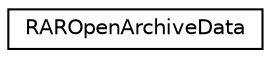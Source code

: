 digraph "Graphical Class Hierarchy"
{
 // LATEX_PDF_SIZE
  edge [fontname="Helvetica",fontsize="10",labelfontname="Helvetica",labelfontsize="10"];
  node [fontname="Helvetica",fontsize="10",shape=record];
  rankdir="LR";
  Node0 [label="RAROpenArchiveData",height=0.2,width=0.4,color="black", fillcolor="white", style="filled",URL="$structRAROpenArchiveData.html",tooltip=" "];
}
